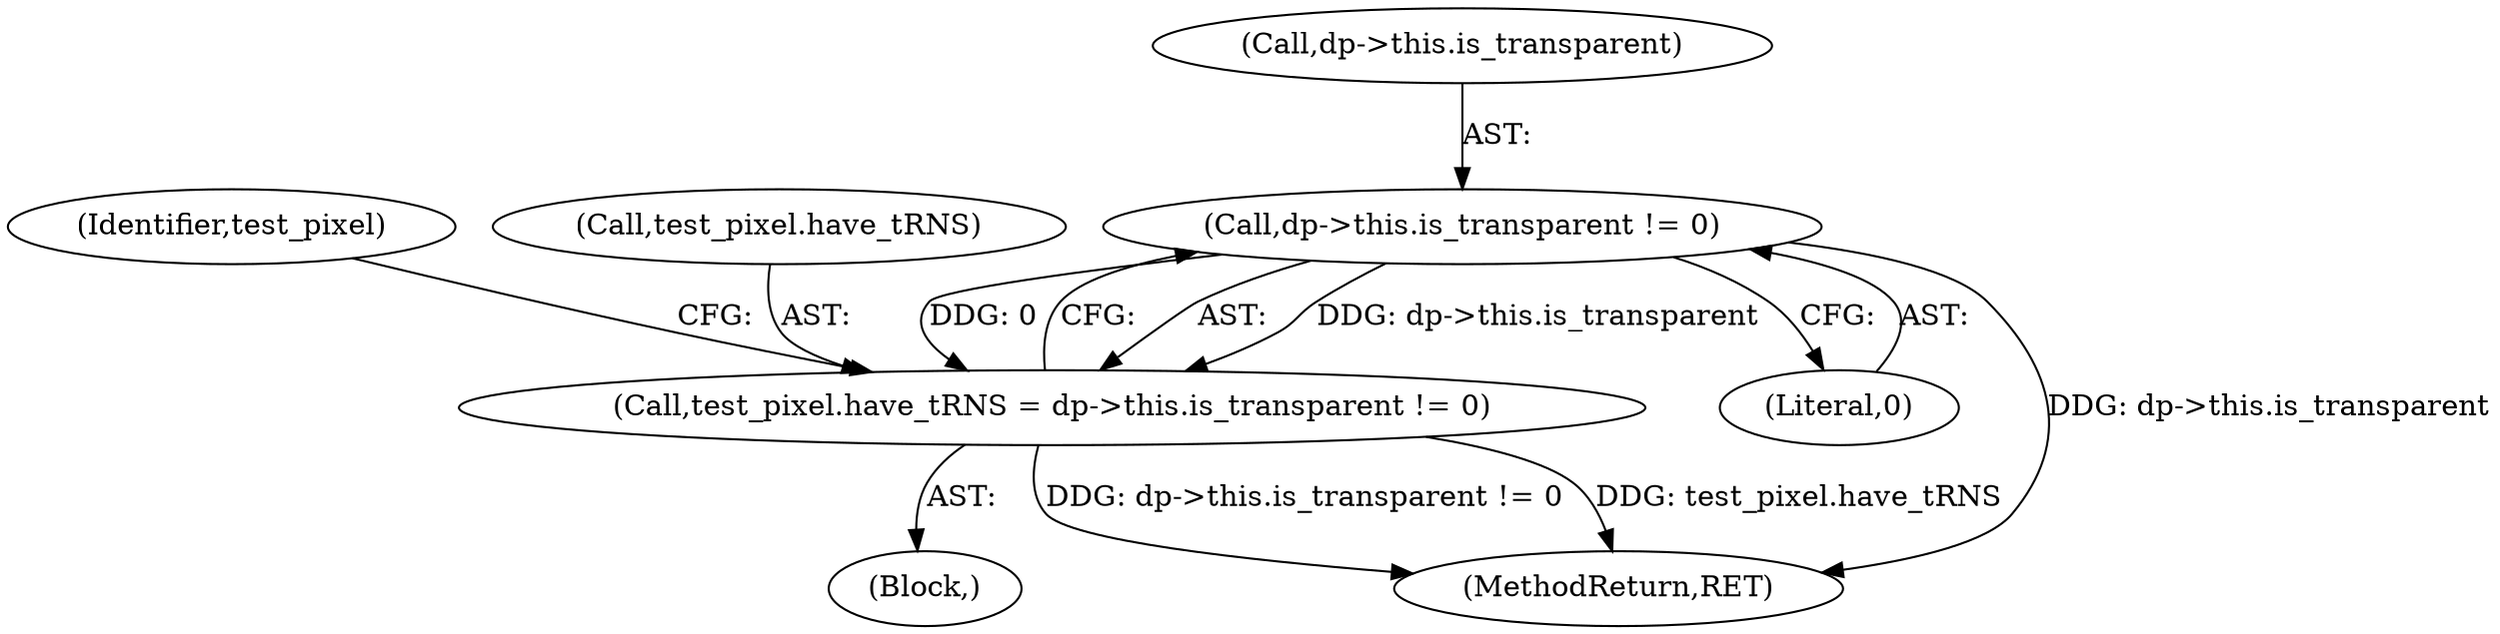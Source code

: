digraph "0_Android_9d4853418ab2f754c2b63e091c29c5529b8b86ca_149@pointer" {
"1000345" [label="(Call,dp->this.is_transparent != 0)"];
"1000341" [label="(Call,test_pixel.have_tRNS = dp->this.is_transparent != 0)"];
"1000354" [label="(Identifier,test_pixel)"];
"1000351" [label="(Literal,0)"];
"1000342" [label="(Call,test_pixel.have_tRNS)"];
"1000621" [label="(MethodReturn,RET)"];
"1000346" [label="(Call,dp->this.is_transparent)"];
"1000341" [label="(Call,test_pixel.have_tRNS = dp->this.is_transparent != 0)"];
"1000296" [label="(Block,)"];
"1000345" [label="(Call,dp->this.is_transparent != 0)"];
"1000345" -> "1000341"  [label="AST: "];
"1000345" -> "1000351"  [label="CFG: "];
"1000346" -> "1000345"  [label="AST: "];
"1000351" -> "1000345"  [label="AST: "];
"1000341" -> "1000345"  [label="CFG: "];
"1000345" -> "1000621"  [label="DDG: dp->this.is_transparent"];
"1000345" -> "1000341"  [label="DDG: dp->this.is_transparent"];
"1000345" -> "1000341"  [label="DDG: 0"];
"1000341" -> "1000296"  [label="AST: "];
"1000342" -> "1000341"  [label="AST: "];
"1000354" -> "1000341"  [label="CFG: "];
"1000341" -> "1000621"  [label="DDG: test_pixel.have_tRNS"];
"1000341" -> "1000621"  [label="DDG: dp->this.is_transparent != 0"];
}
